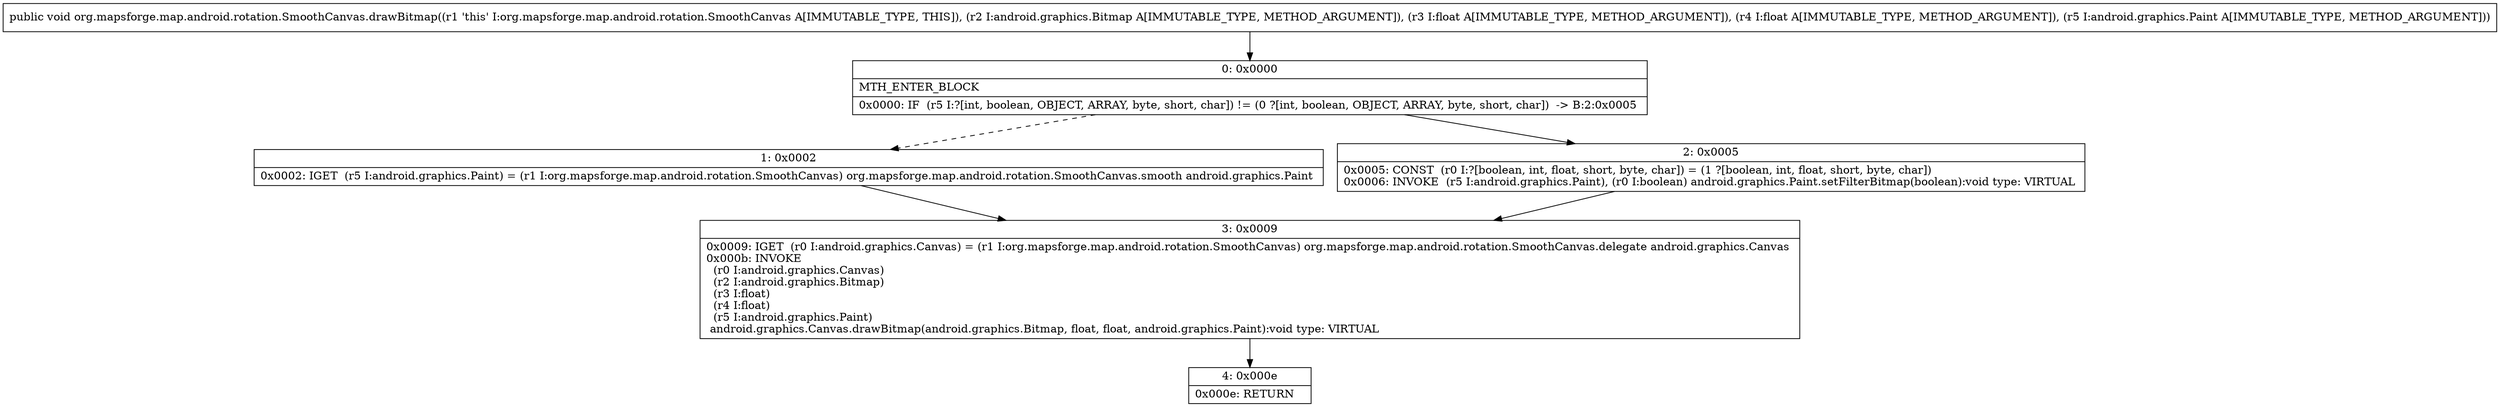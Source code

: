 digraph "CFG fororg.mapsforge.map.android.rotation.SmoothCanvas.drawBitmap(Landroid\/graphics\/Bitmap;FFLandroid\/graphics\/Paint;)V" {
Node_0 [shape=record,label="{0\:\ 0x0000|MTH_ENTER_BLOCK\l|0x0000: IF  (r5 I:?[int, boolean, OBJECT, ARRAY, byte, short, char]) != (0 ?[int, boolean, OBJECT, ARRAY, byte, short, char])  \-\> B:2:0x0005 \l}"];
Node_1 [shape=record,label="{1\:\ 0x0002|0x0002: IGET  (r5 I:android.graphics.Paint) = (r1 I:org.mapsforge.map.android.rotation.SmoothCanvas) org.mapsforge.map.android.rotation.SmoothCanvas.smooth android.graphics.Paint \l}"];
Node_2 [shape=record,label="{2\:\ 0x0005|0x0005: CONST  (r0 I:?[boolean, int, float, short, byte, char]) = (1 ?[boolean, int, float, short, byte, char]) \l0x0006: INVOKE  (r5 I:android.graphics.Paint), (r0 I:boolean) android.graphics.Paint.setFilterBitmap(boolean):void type: VIRTUAL \l}"];
Node_3 [shape=record,label="{3\:\ 0x0009|0x0009: IGET  (r0 I:android.graphics.Canvas) = (r1 I:org.mapsforge.map.android.rotation.SmoothCanvas) org.mapsforge.map.android.rotation.SmoothCanvas.delegate android.graphics.Canvas \l0x000b: INVOKE  \l  (r0 I:android.graphics.Canvas)\l  (r2 I:android.graphics.Bitmap)\l  (r3 I:float)\l  (r4 I:float)\l  (r5 I:android.graphics.Paint)\l android.graphics.Canvas.drawBitmap(android.graphics.Bitmap, float, float, android.graphics.Paint):void type: VIRTUAL \l}"];
Node_4 [shape=record,label="{4\:\ 0x000e|0x000e: RETURN   \l}"];
MethodNode[shape=record,label="{public void org.mapsforge.map.android.rotation.SmoothCanvas.drawBitmap((r1 'this' I:org.mapsforge.map.android.rotation.SmoothCanvas A[IMMUTABLE_TYPE, THIS]), (r2 I:android.graphics.Bitmap A[IMMUTABLE_TYPE, METHOD_ARGUMENT]), (r3 I:float A[IMMUTABLE_TYPE, METHOD_ARGUMENT]), (r4 I:float A[IMMUTABLE_TYPE, METHOD_ARGUMENT]), (r5 I:android.graphics.Paint A[IMMUTABLE_TYPE, METHOD_ARGUMENT])) }"];
MethodNode -> Node_0;
Node_0 -> Node_1[style=dashed];
Node_0 -> Node_2;
Node_1 -> Node_3;
Node_2 -> Node_3;
Node_3 -> Node_4;
}

